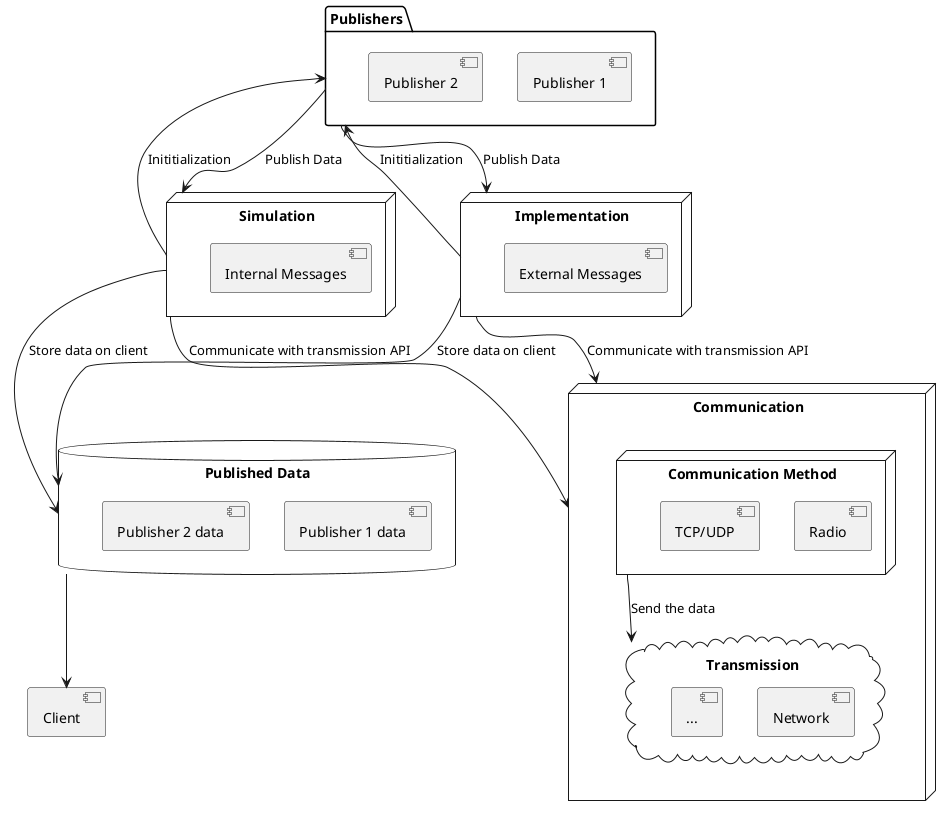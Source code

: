 @startuml
folder "Publishers" {
  [Publisher 1]
    [Publisher 2]
}

node "Simulation" {
  [Internal Messages]
}

node "Implementation" {
  [Internal Messages]
  [External Messages]
}

node Communication {
  node "Communication Method" {
    [Radio]
    [TCP/UDP]
  }

  cloud "Transmission" {
    [Network]
    [Radio]
    [...]
  }
}

database "Published Data" {
  [Publisher 1 data]
  [Publisher 2 data]
}


' Initialization 
[Simulation] -up-> [Publishers] : Inititialization 
[Implementation] -up-> [Publishers] : Inititialization 

' Data publication
[Simulation] <-- [Publishers] : Publish Data
[Implementation] <-- [Publishers] : Publish Data

' Interface with communication method
[Simulation] --> [Communication] : Communicate with transmission API
[Implementation] --> [Communication] : Communicate with transmission API

' Data transmission
[Communication Method] --> [Transmission] : Send the data

' Data storage
[Simulation] --> [Published Data] : Store data on client
[Implementation] --> [Published Data] : Store data on client

' Data storage is on client
[Published Data] -down-> [Client]
@enduml
